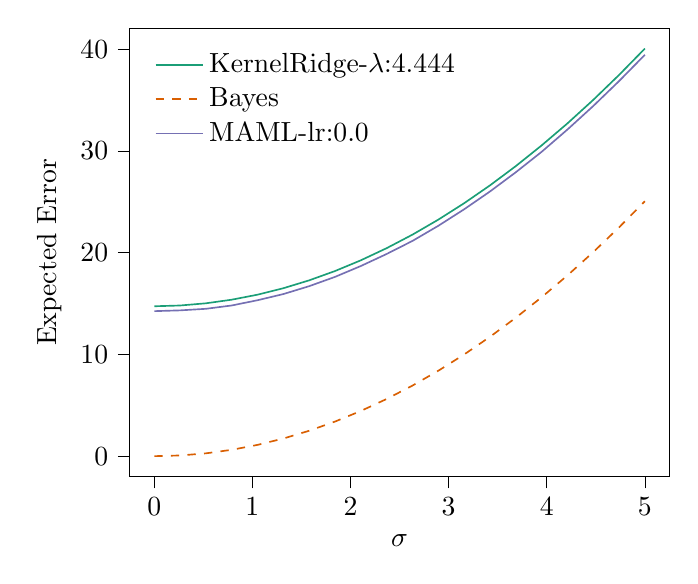 % This file was created with tikzplotlib v0.10.1.
\begin{tikzpicture}

\definecolor{chocolate217952}{RGB}{217,95,2}
\definecolor{darkcyan27158119}{RGB}{27,158,119}
\definecolor{darkgray176}{RGB}{176,176,176}
\definecolor{lightslategray117112179}{RGB}{117,112,179}

\begin{axis}[
legend cell align={left},
legend style={
  fill opacity=0.8,
  draw opacity=1,
  text opacity=1,
  at={(0.03,0.97)},
  anchor=north west,
  draw=none
},
tick align=outside,
tick pos=left,
x grid style={darkgray176},
xlabel={\(\displaystyle \sigma\)},
xmin=-0.25, xmax=5.25,
xtick style={color=black},
y grid style={darkgray176},
ylabel={Expected Error},
ymin=-2.003, ymax=42.063,
ytick style={color=black}
]
\addplot [semithick, darkcyan27158119]
table {%
0 14.734
0.263 14.809
0.526 15.025
0.789 15.38
1.053 15.874
1.316 16.509
1.579 17.283
1.842 18.196
2.105 19.25
2.368 20.443
2.632 21.776
2.895 23.249
3.158 24.861
3.421 26.613
3.684 28.505
3.947 30.537
4.211 32.708
4.474 35.019
4.737 37.47
5 40.06
};
\addlegendentry{KernelRidge-$\lambda$:4.444}
\addplot [semithick, chocolate217952, dashed]
table {%
0 0
0.263 0.069
0.526 0.278
0.789 0.625
1.053 1.11
1.316 1.735
1.579 2.499
1.842 3.401
2.105 4.442
2.368 5.622
2.632 6.94
2.895 8.398
3.158 9.994
3.421 11.729
3.684 13.603
3.947 15.616
4.211 17.767
4.474 20.058
4.737 22.487
5 25.055
};
\addlegendentry{Bayes}
\addplot [semithick, lightslategray117112179]
table {%
0 14.254
0.263 14.33
0.526 14.484
0.789 14.811
1.053 15.328
1.316 15.934
1.579 16.71
1.842 17.621
2.105 18.689
2.368 19.871
2.632 21.16
2.895 22.644
3.158 24.265
3.421 26.013
3.684 27.901
3.947 29.907
4.211 32.106
4.474 34.417
4.737 36.866
5 39.448
};
\addlegendentry{MAML-lr:0.0}
\end{axis}

\end{tikzpicture}
